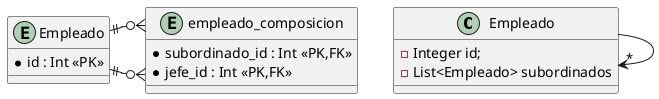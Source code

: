 @startuml

class Empleado {
    -Integer id;
    -List<Empleado> subordinados
}
Empleado -->"*" Empleado



entity "Empleado" as empleado {
    *id : Int <<PK>>
}

entity "empleado_composicion" as empleado_composicion {
    *subordinado_id : Int <<PK,FK>>
    *jefe_id : Int <<PK,FK>>
}

empleado_composicion }o--left|| empleado
empleado_composicion }o--|| empleado



@enduml

entity "Empleado" as empleado {
    *id : Int <<PK>>
    *jefe_id : Int <<FK>>
}
empleado }o--|| empleado